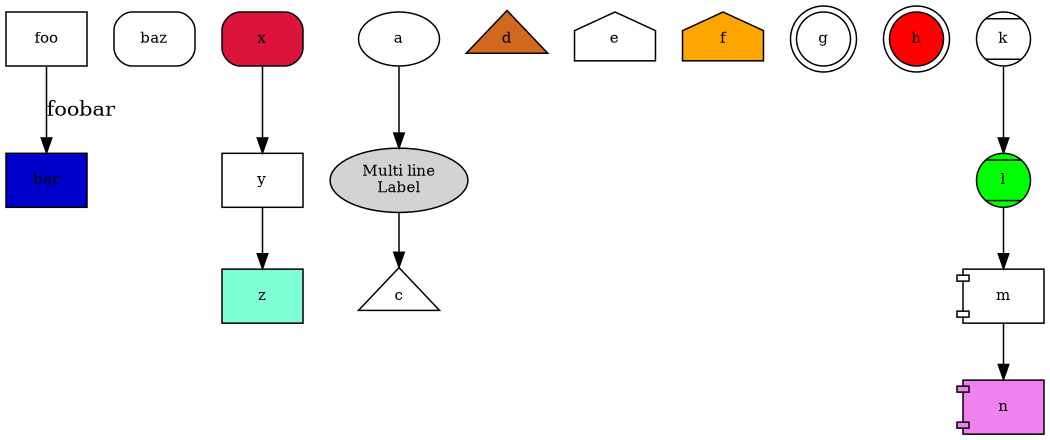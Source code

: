 
digraph test {
  size = "7,7";
 
  node [fontsize=10];

  foo [ shape = box ];
  bar [ shape = box, style="filled", fillcolor="mediumblue" ];

  baz [ shape = box, style="rounded,filled", fillcolor="white" ];
  x   [ shape = box, style="filled,rounded", fillcolor="crimson" ];
  y   [ shape = polygon ];
  z   [ shape = polygon, style="filled", fillcolor="aquamarine" ];
  a   [ shape = ellipse ];
  b   [ shape = ellipse, style="filled", label="Multi line\nLabel" ];
  c   [ shape = triangle];
  d   [ shape = triangle, style="filled", fillcolor="chocolate" ];

  e   [ shape = house ];
  f   [ shape = house, style="filled", fillcolor="orange" ];

  g   [ shape = doublecircle ];
  h   [ shape = doublecircle, style="filled", fillcolor="red" ];

  k   [ shape = Mcircle ];
  l   [ shape = Mcircle, style="filled", fillcolor="green" ];

  m   [ shape = component ];
  n   [ shape = component, style="filled", fillcolor="violet" ];

  foo -> bar [ label = "foobar" ];
  a -> b -> c;
  x -> y -> z;

  k -> l -> m -> n;
}
